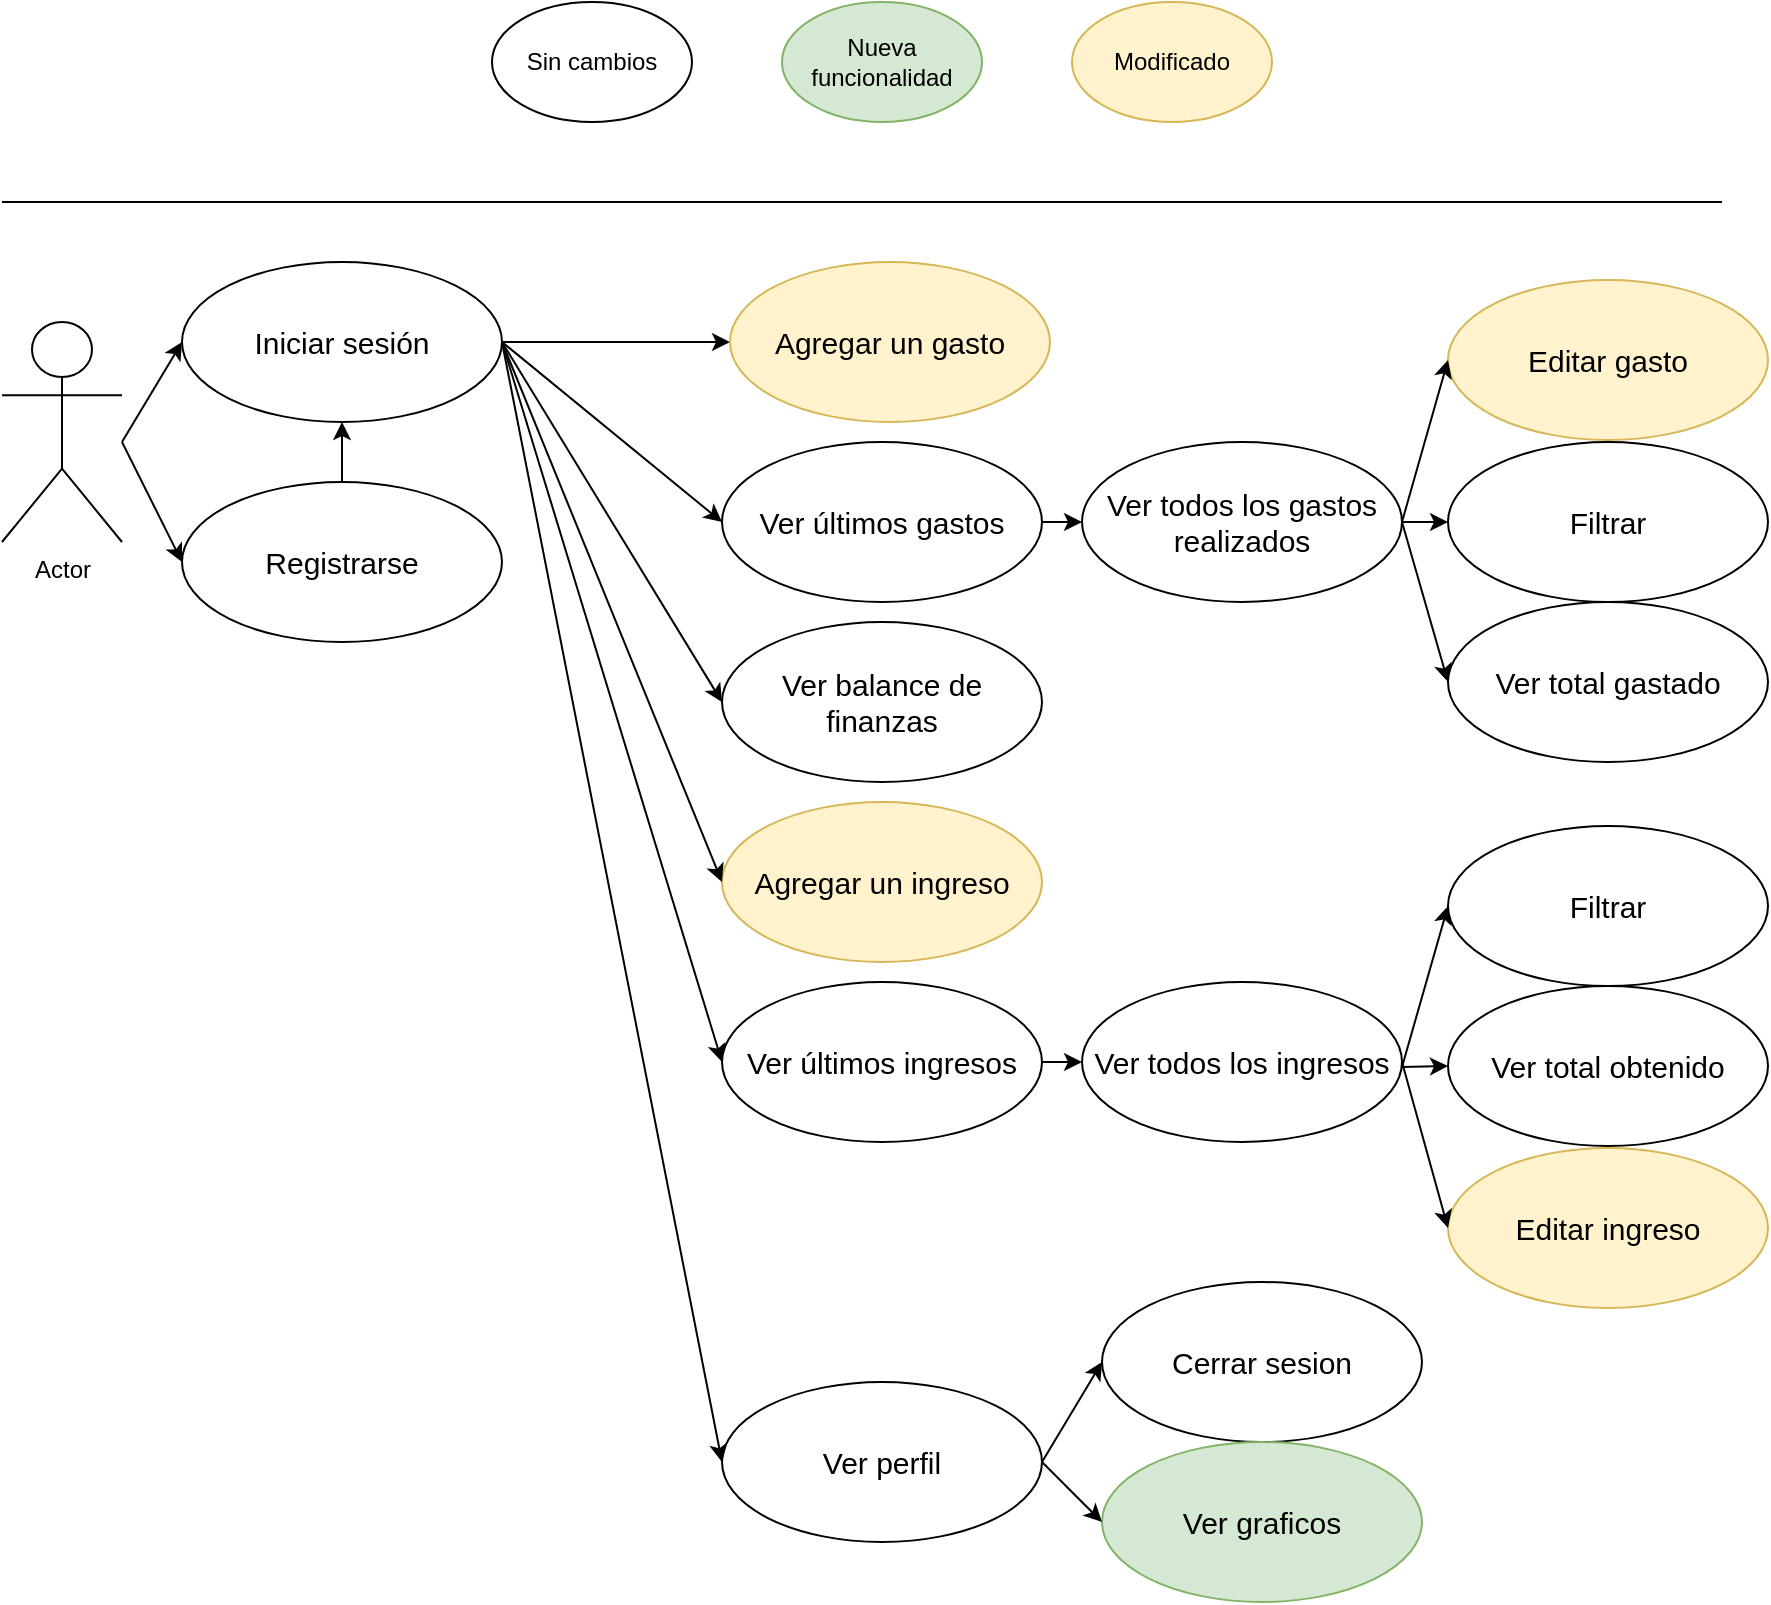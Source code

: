 <mxfile version="13.3.8" type="device"><diagram id="UXEQXVT69Z4VLNlycUqq" name="Page-1"><mxGraphModel dx="2009" dy="765" grid="1" gridSize="10" guides="1" tooltips="1" connect="1" arrows="1" fold="1" page="1" pageScale="1" pageWidth="827" pageHeight="1169" math="0" shadow="0"><root><mxCell id="0"/><mxCell id="1" parent="0"/><mxCell id="g9ul40iiriYAmNIs7x3w-1" value="Actor" style="shape=umlActor;verticalLabelPosition=bottom;labelBackgroundColor=#ffffff;verticalAlign=top;html=1;outlineConnect=0;" parent="1" vertex="1"><mxGeometry x="-800" y="200" width="60" height="110" as="geometry"/></mxCell><mxCell id="g9ul40iiriYAmNIs7x3w-2" value="&lt;font style=&quot;font-size: 15px&quot;&gt;Filtrar&lt;/font&gt;" style="ellipse;whiteSpace=wrap;html=1;" parent="1" vertex="1"><mxGeometry x="-77" y="260" width="160" height="80" as="geometry"/></mxCell><mxCell id="g9ul40iiriYAmNIs7x3w-3" value="&lt;p&gt;&lt;font style=&quot;font-size: 15px&quot;&gt;Ver todos los gastos realizados&lt;/font&gt;&lt;/p&gt;" style="ellipse;whiteSpace=wrap;html=1;" parent="1" vertex="1"><mxGeometry x="-260" y="260" width="160" height="80" as="geometry"/></mxCell><mxCell id="g9ul40iiriYAmNIs7x3w-4" value="&lt;font style=&quot;font-size: 15px&quot;&gt;Ver total gastado&lt;/font&gt;" style="ellipse;whiteSpace=wrap;html=1;" parent="1" vertex="1"><mxGeometry x="-77" y="340" width="160" height="80" as="geometry"/></mxCell><mxCell id="g9ul40iiriYAmNIs7x3w-5" value="Sin cambios" style="ellipse;whiteSpace=wrap;html=1;" parent="1" vertex="1"><mxGeometry x="-555" y="40" width="100" height="60" as="geometry"/></mxCell><mxCell id="g9ul40iiriYAmNIs7x3w-6" value="Modificado&lt;br&gt;" style="ellipse;whiteSpace=wrap;html=1;fillColor=#fff2cc;strokeColor=#d6b656;" parent="1" vertex="1"><mxGeometry x="-265" y="40" width="100" height="60" as="geometry"/></mxCell><mxCell id="g9ul40iiriYAmNIs7x3w-7" value="Nueva funcionalidad" style="ellipse;whiteSpace=wrap;html=1;fillColor=#d5e8d4;strokeColor=#82b366;" parent="1" vertex="1"><mxGeometry x="-410" y="40" width="100" height="60" as="geometry"/></mxCell><mxCell id="g9ul40iiriYAmNIs7x3w-8" value="" style="endArrow=classic;html=1;entryX=0;entryY=0.5;entryDx=0;entryDy=0;exitX=1;exitY=0.5;exitDx=0;exitDy=0;" parent="1" source="ZM3L3ihCnhdMFnE0O_Yn-2" target="g9ul40iiriYAmNIs7x3w-12" edge="1"><mxGeometry width="50" height="50" relative="1" as="geometry"><mxPoint x="-520" y="280" as="sourcePoint"/><mxPoint x="-490" y="360" as="targetPoint"/></mxGeometry></mxCell><mxCell id="g9ul40iiriYAmNIs7x3w-9" value="" style="endArrow=classic;html=1;entryX=0;entryY=0.5;entryDx=0;entryDy=0;exitX=1;exitY=0.5;exitDx=0;exitDy=0;" parent="1" source="g9ul40iiriYAmNIs7x3w-3" target="g9ul40iiriYAmNIs7x3w-4" edge="1"><mxGeometry width="50" height="50" relative="1" as="geometry"><mxPoint x="-117" y="308.5" as="sourcePoint"/><mxPoint x="-307" y="358.5" as="targetPoint"/></mxGeometry></mxCell><mxCell id="g9ul40iiriYAmNIs7x3w-12" value="&lt;font style=&quot;font-size: 15px&quot;&gt;Agregar un gasto&lt;/font&gt;" style="ellipse;whiteSpace=wrap;html=1;fillColor=#fff2cc;strokeColor=#d6b656;" parent="1" vertex="1"><mxGeometry x="-436" y="170" width="160" height="80" as="geometry"/></mxCell><mxCell id="g9ul40iiriYAmNIs7x3w-13" value="" style="endArrow=classic;html=1;entryX=0;entryY=0.5;entryDx=0;entryDy=0;exitX=1;exitY=0.5;exitDx=0;exitDy=0;" parent="1" source="g9ul40iiriYAmNIs7x3w-3" target="g9ul40iiriYAmNIs7x3w-2" edge="1"><mxGeometry width="50" height="50" relative="1" as="geometry"><mxPoint x="-117" y="308.5" as="sourcePoint"/><mxPoint x="-67" y="358.5" as="targetPoint"/></mxGeometry></mxCell><mxCell id="g9ul40iiriYAmNIs7x3w-16" value="&lt;font style=&quot;font-size: 15px&quot;&gt;Agregar un ingreso&lt;/font&gt;" style="ellipse;whiteSpace=wrap;html=1;fillColor=#fff2cc;strokeColor=#d6b656;" parent="1" vertex="1"><mxGeometry x="-440" y="440" width="160" height="80" as="geometry"/></mxCell><mxCell id="g9ul40iiriYAmNIs7x3w-17" value="&lt;font style=&quot;font-size: 15px&quot;&gt;Ver últimos gastos&lt;/font&gt;" style="ellipse;whiteSpace=wrap;html=1;" parent="1" vertex="1"><mxGeometry x="-440" y="260" width="160" height="80" as="geometry"/></mxCell><mxCell id="g9ul40iiriYAmNIs7x3w-18" value="" style="endArrow=classic;html=1;entryX=0;entryY=0.5;entryDx=0;entryDy=0;exitX=1;exitY=0.5;exitDx=0;exitDy=0;" parent="1" source="ZM3L3ihCnhdMFnE0O_Yn-2" target="g9ul40iiriYAmNIs7x3w-16" edge="1"><mxGeometry width="50" height="50" relative="1" as="geometry"><mxPoint x="-520" y="280" as="sourcePoint"/><mxPoint x="-440" y="140" as="targetPoint"/></mxGeometry></mxCell><mxCell id="g9ul40iiriYAmNIs7x3w-19" value="" style="endArrow=classic;html=1;entryX=0;entryY=0.5;entryDx=0;entryDy=0;exitX=1;exitY=0.5;exitDx=0;exitDy=0;" parent="1" source="ZM3L3ihCnhdMFnE0O_Yn-2" target="g9ul40iiriYAmNIs7x3w-17" edge="1"><mxGeometry width="50" height="50" relative="1" as="geometry"><mxPoint x="-520" y="280" as="sourcePoint"/><mxPoint x="-490" y="340" as="targetPoint"/></mxGeometry></mxCell><mxCell id="g9ul40iiriYAmNIs7x3w-20" value="" style="endArrow=classic;html=1;entryX=0;entryY=0.5;entryDx=0;entryDy=0;" parent="1" source="g9ul40iiriYAmNIs7x3w-17" target="g9ul40iiriYAmNIs7x3w-3" edge="1"><mxGeometry width="50" height="50" relative="1" as="geometry"><mxPoint x="-280.0" y="310" as="sourcePoint"/><mxPoint x="-190" y="400" as="targetPoint"/></mxGeometry></mxCell><mxCell id="g9ul40iiriYAmNIs7x3w-21" value="" style="endArrow=none;html=1;" parent="1" edge="1"><mxGeometry width="50" height="50" relative="1" as="geometry"><mxPoint x="-800" y="140" as="sourcePoint"/><mxPoint x="60" y="140" as="targetPoint"/></mxGeometry></mxCell><mxCell id="g9ul40iiriYAmNIs7x3w-25" value="&lt;font style=&quot;font-size: 15px&quot;&gt;Ver balance de finanzas&lt;/font&gt;" style="ellipse;whiteSpace=wrap;html=1;" parent="1" vertex="1"><mxGeometry x="-440" y="350" width="160" height="80" as="geometry"/></mxCell><mxCell id="g9ul40iiriYAmNIs7x3w-26" value="&lt;font style=&quot;font-size: 15px&quot;&gt;Ver últimos ingresos&lt;/font&gt;" style="ellipse;whiteSpace=wrap;html=1;" parent="1" vertex="1"><mxGeometry x="-440" y="530" width="160" height="80" as="geometry"/></mxCell><mxCell id="g9ul40iiriYAmNIs7x3w-27" value="" style="endArrow=classic;html=1;entryX=0;entryY=0.5;entryDx=0;entryDy=0;exitX=1;exitY=0.5;exitDx=0;exitDy=0;" parent="1" source="ZM3L3ihCnhdMFnE0O_Yn-2" target="g9ul40iiriYAmNIs7x3w-26" edge="1"><mxGeometry width="50" height="50" relative="1" as="geometry"><mxPoint x="-520" y="280" as="sourcePoint"/><mxPoint x="-120" y="500" as="targetPoint"/></mxGeometry></mxCell><mxCell id="g9ul40iiriYAmNIs7x3w-28" value="" style="endArrow=classic;html=1;entryX=0;entryY=0.5;entryDx=0;entryDy=0;exitX=1;exitY=0.5;exitDx=0;exitDy=0;" parent="1" source="ZM3L3ihCnhdMFnE0O_Yn-2" target="g9ul40iiriYAmNIs7x3w-25" edge="1"><mxGeometry width="50" height="50" relative="1" as="geometry"><mxPoint x="-520" y="280" as="sourcePoint"/><mxPoint x="-120" y="500" as="targetPoint"/></mxGeometry></mxCell><mxCell id="g9ul40iiriYAmNIs7x3w-30" value="&lt;p&gt;&lt;font style=&quot;font-size: 15px&quot;&gt;Ver todos los ingresos&lt;/font&gt;&lt;/p&gt;" style="ellipse;whiteSpace=wrap;html=1;" parent="1" vertex="1"><mxGeometry x="-260" y="530" width="160" height="80" as="geometry"/></mxCell><mxCell id="g9ul40iiriYAmNIs7x3w-34" value="" style="endArrow=classic;html=1;exitX=1;exitY=0.5;exitDx=0;exitDy=0;entryX=0;entryY=0.5;entryDx=0;entryDy=0;" parent="1" source="g9ul40iiriYAmNIs7x3w-26" target="g9ul40iiriYAmNIs7x3w-30" edge="1"><mxGeometry width="50" height="50" relative="1" as="geometry"><mxPoint x="-280.0" y="578.5" as="sourcePoint"/><mxPoint x="-190" y="668.5" as="targetPoint"/></mxGeometry></mxCell><mxCell id="ZM3L3ihCnhdMFnE0O_Yn-1" value="&lt;font style=&quot;font-size: 15px&quot;&gt;Registrarse&lt;/font&gt;" style="ellipse;whiteSpace=wrap;html=1;" parent="1" vertex="1"><mxGeometry x="-710" y="280" width="160" height="80" as="geometry"/></mxCell><mxCell id="ZM3L3ihCnhdMFnE0O_Yn-2" value="&lt;font style=&quot;font-size: 15px&quot;&gt;Iniciar sesión&lt;/font&gt;" style="ellipse;whiteSpace=wrap;html=1;" parent="1" vertex="1"><mxGeometry x="-710" y="170" width="160" height="80" as="geometry"/></mxCell><mxCell id="ZM3L3ihCnhdMFnE0O_Yn-5" value="" style="endArrow=classic;html=1;entryX=0;entryY=0.5;entryDx=0;entryDy=0;" parent="1" target="ZM3L3ihCnhdMFnE0O_Yn-2" edge="1"><mxGeometry width="50" height="50" relative="1" as="geometry"><mxPoint x="-740" y="260" as="sourcePoint"/><mxPoint x="-300" y="390" as="targetPoint"/></mxGeometry></mxCell><mxCell id="ZM3L3ihCnhdMFnE0O_Yn-6" value="" style="endArrow=classic;html=1;entryX=0;entryY=0.5;entryDx=0;entryDy=0;" parent="1" target="ZM3L3ihCnhdMFnE0O_Yn-1" edge="1"><mxGeometry width="50" height="50" relative="1" as="geometry"><mxPoint x="-740" y="260" as="sourcePoint"/><mxPoint x="-712" y="310" as="targetPoint"/></mxGeometry></mxCell><mxCell id="ZM3L3ihCnhdMFnE0O_Yn-7" value="" style="endArrow=classic;html=1;entryX=0.5;entryY=1;entryDx=0;entryDy=0;exitX=0.5;exitY=0;exitDx=0;exitDy=0;" parent="1" source="ZM3L3ihCnhdMFnE0O_Yn-1" target="ZM3L3ihCnhdMFnE0O_Yn-2" edge="1"><mxGeometry width="50" height="50" relative="1" as="geometry"><mxPoint x="-350" y="440" as="sourcePoint"/><mxPoint x="-300" y="390" as="targetPoint"/></mxGeometry></mxCell><mxCell id="Jkbx8nDe_dTuKzA9VvYx-2" value="&lt;font style=&quot;font-size: 15px&quot;&gt;Filtrar&lt;/font&gt;" style="ellipse;whiteSpace=wrap;html=1;" parent="1" vertex="1"><mxGeometry x="-77" y="452" width="160" height="80" as="geometry"/></mxCell><mxCell id="Jkbx8nDe_dTuKzA9VvYx-3" value="&lt;font style=&quot;font-size: 15px&quot;&gt;Ver total obtenido&lt;/font&gt;" style="ellipse;whiteSpace=wrap;html=1;" parent="1" vertex="1"><mxGeometry x="-77" y="532" width="160" height="80" as="geometry"/></mxCell><mxCell id="Jkbx8nDe_dTuKzA9VvYx-4" value="" style="endArrow=classic;html=1;entryX=0;entryY=0.5;entryDx=0;entryDy=0;exitX=1;exitY=0.5;exitDx=0;exitDy=0;" parent="1" target="Jkbx8nDe_dTuKzA9VvYx-3" edge="1"><mxGeometry width="50" height="50" relative="1" as="geometry"><mxPoint x="-100" y="572.5" as="sourcePoint"/><mxPoint x="-307" y="631" as="targetPoint"/></mxGeometry></mxCell><mxCell id="Jkbx8nDe_dTuKzA9VvYx-5" value="" style="endArrow=classic;html=1;entryX=0;entryY=0.5;entryDx=0;entryDy=0;exitX=1;exitY=0.5;exitDx=0;exitDy=0;" parent="1" target="Jkbx8nDe_dTuKzA9VvYx-2" edge="1"><mxGeometry width="50" height="50" relative="1" as="geometry"><mxPoint x="-100" y="572.5" as="sourcePoint"/><mxPoint x="-67" y="631" as="targetPoint"/></mxGeometry></mxCell><mxCell id="Jkbx8nDe_dTuKzA9VvYx-6" value="&lt;font style=&quot;font-size: 15px&quot;&gt;Editar gasto&lt;/font&gt;" style="ellipse;whiteSpace=wrap;html=1;fillColor=#fff2cc;strokeColor=#d6b656;" parent="1" vertex="1"><mxGeometry x="-77" y="179" width="160" height="80" as="geometry"/></mxCell><mxCell id="Jkbx8nDe_dTuKzA9VvYx-7" value="&lt;font style=&quot;font-size: 15px&quot;&gt;Editar ingreso&lt;/font&gt;" style="ellipse;whiteSpace=wrap;html=1;fillColor=#fff2cc;strokeColor=#d6b656;" parent="1" vertex="1"><mxGeometry x="-77" y="613" width="160" height="80" as="geometry"/></mxCell><mxCell id="Jkbx8nDe_dTuKzA9VvYx-8" value="" style="endArrow=classic;html=1;entryX=0;entryY=0.5;entryDx=0;entryDy=0;" parent="1" target="Jkbx8nDe_dTuKzA9VvYx-6" edge="1"><mxGeometry width="50" height="50" relative="1" as="geometry"><mxPoint x="-100" y="300" as="sourcePoint"/><mxPoint x="-100" y="370" as="targetPoint"/></mxGeometry></mxCell><mxCell id="Jkbx8nDe_dTuKzA9VvYx-9" value="" style="endArrow=classic;html=1;exitX=1;exitY=0.5;exitDx=0;exitDy=0;entryX=0;entryY=0.5;entryDx=0;entryDy=0;" parent="1" source="g9ul40iiriYAmNIs7x3w-30" target="Jkbx8nDe_dTuKzA9VvYx-7" edge="1"><mxGeometry width="50" height="50" relative="1" as="geometry"><mxPoint x="-150" y="420" as="sourcePoint"/><mxPoint x="-100" y="370" as="targetPoint"/></mxGeometry></mxCell><mxCell id="Jkbx8nDe_dTuKzA9VvYx-10" value="&lt;font style=&quot;font-size: 15px&quot;&gt;Ver perfil&lt;/font&gt;" style="ellipse;whiteSpace=wrap;html=1;" parent="1" vertex="1"><mxGeometry x="-440" y="730" width="160" height="80" as="geometry"/></mxCell><mxCell id="Jkbx8nDe_dTuKzA9VvYx-11" value="" style="endArrow=classic;html=1;entryX=0;entryY=0.5;entryDx=0;entryDy=0;exitX=1;exitY=0.5;exitDx=0;exitDy=0;" parent="1" source="ZM3L3ihCnhdMFnE0O_Yn-2" target="Jkbx8nDe_dTuKzA9VvYx-10" edge="1"><mxGeometry width="50" height="50" relative="1" as="geometry"><mxPoint x="-440" y="420" as="sourcePoint"/><mxPoint x="-390" y="370" as="targetPoint"/></mxGeometry></mxCell><mxCell id="Jkbx8nDe_dTuKzA9VvYx-12" value="&lt;p&gt;&lt;font style=&quot;font-size: 15px&quot;&gt;Cerrar sesion&lt;/font&gt;&lt;/p&gt;" style="ellipse;whiteSpace=wrap;html=1;" parent="1" vertex="1"><mxGeometry x="-250" y="680" width="160" height="80" as="geometry"/></mxCell><mxCell id="Jkbx8nDe_dTuKzA9VvYx-13" value="" style="endArrow=classic;html=1;exitX=1;exitY=0.5;exitDx=0;exitDy=0;entryX=0;entryY=0.5;entryDx=0;entryDy=0;" parent="1" source="Jkbx8nDe_dTuKzA9VvYx-10" target="Jkbx8nDe_dTuKzA9VvYx-12" edge="1"><mxGeometry width="50" height="50" relative="1" as="geometry"><mxPoint x="-274" y="697" as="sourcePoint"/><mxPoint x="-264" y="770" as="targetPoint"/></mxGeometry></mxCell><mxCell id="oK9Ut9rdK_NYm9-6KpmN-1" value="&lt;p&gt;&lt;font style=&quot;font-size: 15px&quot;&gt;Ver graficos&lt;/font&gt;&lt;/p&gt;" style="ellipse;whiteSpace=wrap;html=1;fillColor=#d5e8d4;strokeColor=#82b366;" vertex="1" parent="1"><mxGeometry x="-250" y="760" width="160" height="80" as="geometry"/></mxCell><mxCell id="oK9Ut9rdK_NYm9-6KpmN-2" value="" style="endArrow=classic;html=1;exitX=1;exitY=0.5;exitDx=0;exitDy=0;entryX=0;entryY=0.5;entryDx=0;entryDy=0;" edge="1" parent="1" source="Jkbx8nDe_dTuKzA9VvYx-10" target="oK9Ut9rdK_NYm9-6KpmN-1"><mxGeometry width="50" height="50" relative="1" as="geometry"><mxPoint x="-270" y="780" as="sourcePoint"/><mxPoint x="-240" y="730" as="targetPoint"/></mxGeometry></mxCell></root></mxGraphModel></diagram></mxfile>